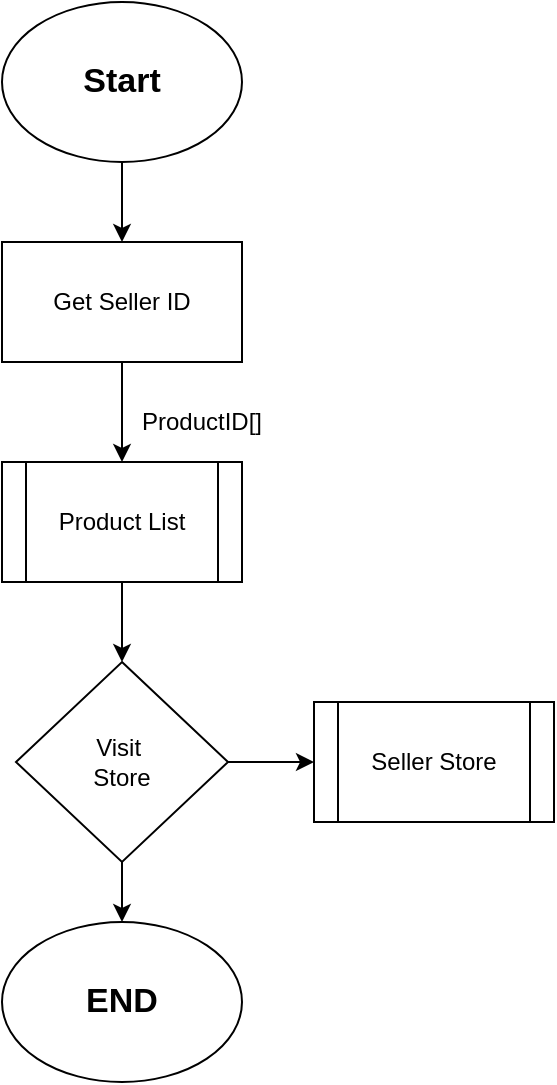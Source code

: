<mxfile version="13.6.2" type="device"><diagram id="C5RBs43oDa-KdzZeNtuy" name="Page-1"><mxGraphModel dx="1024" dy="592" grid="1" gridSize="10" guides="1" tooltips="1" connect="1" arrows="1" fold="1" page="1" pageScale="1" pageWidth="827" pageHeight="1169" math="0" shadow="0"><root><mxCell id="WIyWlLk6GJQsqaUBKTNV-0"/><mxCell id="WIyWlLk6GJQsqaUBKTNV-1" parent="WIyWlLk6GJQsqaUBKTNV-0"/><mxCell id="E_PErUeEUiGz-CmuDLb3-3" value="" style="edgeStyle=orthogonalEdgeStyle;rounded=0;orthogonalLoop=1;jettySize=auto;html=1;" edge="1" parent="WIyWlLk6GJQsqaUBKTNV-1" source="E_PErUeEUiGz-CmuDLb3-0" target="E_PErUeEUiGz-CmuDLb3-1"><mxGeometry relative="1" as="geometry"/></mxCell><mxCell id="E_PErUeEUiGz-CmuDLb3-0" value="&lt;b&gt;&lt;font style=&quot;font-size: 17px&quot;&gt;Start&lt;/font&gt;&lt;/b&gt;" style="ellipse;whiteSpace=wrap;html=1;" vertex="1" parent="WIyWlLk6GJQsqaUBKTNV-1"><mxGeometry x="354" y="40" width="120" height="80" as="geometry"/></mxCell><mxCell id="E_PErUeEUiGz-CmuDLb3-4" value="" style="edgeStyle=orthogonalEdgeStyle;rounded=0;orthogonalLoop=1;jettySize=auto;html=1;" edge="1" parent="WIyWlLk6GJQsqaUBKTNV-1" source="E_PErUeEUiGz-CmuDLb3-1" target="E_PErUeEUiGz-CmuDLb3-2"><mxGeometry relative="1" as="geometry"/></mxCell><mxCell id="E_PErUeEUiGz-CmuDLb3-1" value="Get Seller ID" style="rounded=0;whiteSpace=wrap;html=1;" vertex="1" parent="WIyWlLk6GJQsqaUBKTNV-1"><mxGeometry x="354" y="160" width="120" height="60" as="geometry"/></mxCell><mxCell id="E_PErUeEUiGz-CmuDLb3-7" value="" style="edgeStyle=orthogonalEdgeStyle;rounded=0;orthogonalLoop=1;jettySize=auto;html=1;" edge="1" parent="WIyWlLk6GJQsqaUBKTNV-1" source="E_PErUeEUiGz-CmuDLb3-2" target="E_PErUeEUiGz-CmuDLb3-6"><mxGeometry relative="1" as="geometry"/></mxCell><mxCell id="E_PErUeEUiGz-CmuDLb3-2" value="Product List" style="shape=process;whiteSpace=wrap;html=1;backgroundOutline=1;" vertex="1" parent="WIyWlLk6GJQsqaUBKTNV-1"><mxGeometry x="354" y="270" width="120" height="60" as="geometry"/></mxCell><mxCell id="E_PErUeEUiGz-CmuDLb3-5" value="ProductID[]" style="text;html=1;strokeColor=none;fillColor=none;align=center;verticalAlign=middle;whiteSpace=wrap;rounded=0;" vertex="1" parent="WIyWlLk6GJQsqaUBKTNV-1"><mxGeometry x="434" y="240" width="40" height="20" as="geometry"/></mxCell><mxCell id="E_PErUeEUiGz-CmuDLb3-9" value="" style="edgeStyle=orthogonalEdgeStyle;rounded=0;orthogonalLoop=1;jettySize=auto;html=1;" edge="1" parent="WIyWlLk6GJQsqaUBKTNV-1" source="E_PErUeEUiGz-CmuDLb3-6" target="E_PErUeEUiGz-CmuDLb3-8"><mxGeometry relative="1" as="geometry"/></mxCell><mxCell id="E_PErUeEUiGz-CmuDLb3-11" value="" style="edgeStyle=orthogonalEdgeStyle;rounded=0;orthogonalLoop=1;jettySize=auto;html=1;" edge="1" parent="WIyWlLk6GJQsqaUBKTNV-1" source="E_PErUeEUiGz-CmuDLb3-6" target="E_PErUeEUiGz-CmuDLb3-10"><mxGeometry relative="1" as="geometry"/></mxCell><mxCell id="E_PErUeEUiGz-CmuDLb3-6" value="Visit&amp;nbsp;&lt;br&gt;Store" style="rhombus;whiteSpace=wrap;html=1;" vertex="1" parent="WIyWlLk6GJQsqaUBKTNV-1"><mxGeometry x="361" y="370" width="106" height="100" as="geometry"/></mxCell><mxCell id="E_PErUeEUiGz-CmuDLb3-8" value="Seller Store" style="shape=process;whiteSpace=wrap;html=1;backgroundOutline=1;" vertex="1" parent="WIyWlLk6GJQsqaUBKTNV-1"><mxGeometry x="510" y="390" width="120" height="60" as="geometry"/></mxCell><mxCell id="E_PErUeEUiGz-CmuDLb3-10" value="&lt;b&gt;&lt;font style=&quot;font-size: 17px&quot;&gt;END&lt;/font&gt;&lt;/b&gt;" style="ellipse;whiteSpace=wrap;html=1;" vertex="1" parent="WIyWlLk6GJQsqaUBKTNV-1"><mxGeometry x="354" y="500" width="120" height="80" as="geometry"/></mxCell></root></mxGraphModel></diagram></mxfile>